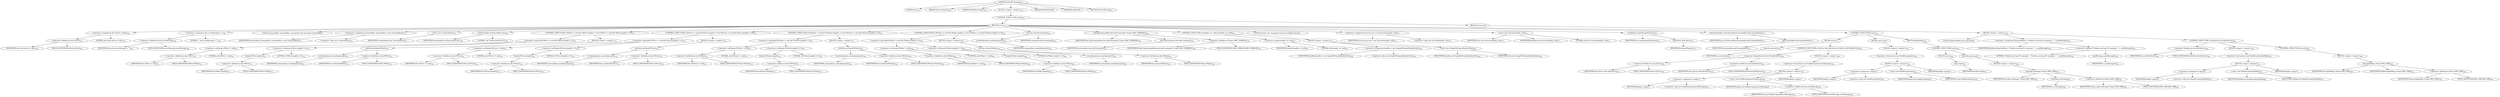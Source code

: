 digraph "execP4Command" {  
"256" [label = <(METHOD,execP4Command)<SUB>242</SUB>> ]
"31" [label = <(PARAM,this)<SUB>242</SUB>> ]
"257" [label = <(PARAM,String command)<SUB>242</SUB>> ]
"34" [label = <(PARAM,P4Handler handler)<SUB>242</SUB>> ]
"258" [label = <(BLOCK,&lt;empty&gt;,&lt;empty&gt;)<SUB>242</SUB>> ]
"259" [label = <(CONTROL_STRUCTURE,try,try)<SUB>243</SUB>> ]
"260" [label = <(BLOCK,try,try)<SUB>243</SUB>> ]
"261" [label = <(&lt;operator&gt;.assignment,this.inError = false)<SUB>245</SUB>> ]
"262" [label = <(&lt;operator&gt;.fieldAccess,this.inError)<SUB>245</SUB>> ]
"263" [label = <(IDENTIFIER,this,this.inError = false)<SUB>245</SUB>> ]
"264" [label = <(FIELD_IDENTIFIER,inError,inError)<SUB>245</SUB>> ]
"265" [label = <(LITERAL,false,this.inError = false)<SUB>245</SUB>> ]
"266" [label = <(&lt;operator&gt;.assignment,this.errorMessage = &quot;&quot;)<SUB>246</SUB>> ]
"267" [label = <(&lt;operator&gt;.fieldAccess,this.errorMessage)<SUB>246</SUB>> ]
"268" [label = <(IDENTIFIER,this,this.errorMessage = &quot;&quot;)<SUB>246</SUB>> ]
"269" [label = <(FIELD_IDENTIFIER,errorMessage,errorMessage)<SUB>246</SUB>> ]
"270" [label = <(LITERAL,&quot;&quot;,this.errorMessage = &quot;&quot;)<SUB>246</SUB>> ]
"29" [label = <(LOCAL,Commandline commandline: org.apache.tools.ant.types.Commandline)> ]
"271" [label = <(&lt;operator&gt;.assignment,Commandline commandline = new Commandline())<SUB>247</SUB>> ]
"272" [label = <(IDENTIFIER,commandline,Commandline commandline = new Commandline())<SUB>247</SUB>> ]
"273" [label = <(&lt;operator&gt;.alloc,new Commandline())<SUB>247</SUB>> ]
"274" [label = <(&lt;init&gt;,new Commandline())<SUB>247</SUB>> ]
"28" [label = <(IDENTIFIER,commandline,new Commandline())<SUB>247</SUB>> ]
"275" [label = <(setExecutable,setExecutable(&quot;p4&quot;))<SUB>248</SUB>> ]
"276" [label = <(IDENTIFIER,commandline,setExecutable(&quot;p4&quot;))<SUB>248</SUB>> ]
"277" [label = <(LITERAL,&quot;p4&quot;,setExecutable(&quot;p4&quot;))<SUB>248</SUB>> ]
"278" [label = <(CONTROL_STRUCTURE,if (P4Port != null &amp;&amp; P4Port.length() != 0),if (P4Port != null &amp;&amp; P4Port.length() != 0))<SUB>251</SUB>> ]
"279" [label = <(&lt;operator&gt;.logicalAnd,P4Port != null &amp;&amp; P4Port.length() != 0)<SUB>251</SUB>> ]
"280" [label = <(&lt;operator&gt;.notEquals,P4Port != null)<SUB>251</SUB>> ]
"281" [label = <(&lt;operator&gt;.fieldAccess,this.P4Port)<SUB>251</SUB>> ]
"282" [label = <(IDENTIFIER,this,P4Port != null)<SUB>251</SUB>> ]
"283" [label = <(FIELD_IDENTIFIER,P4Port,P4Port)<SUB>251</SUB>> ]
"284" [label = <(LITERAL,null,P4Port != null)<SUB>251</SUB>> ]
"285" [label = <(&lt;operator&gt;.notEquals,P4Port.length() != 0)<SUB>251</SUB>> ]
"286" [label = <(length,P4Port.length())<SUB>251</SUB>> ]
"287" [label = <(&lt;operator&gt;.fieldAccess,this.P4Port)<SUB>251</SUB>> ]
"288" [label = <(IDENTIFIER,this,P4Port.length())<SUB>251</SUB>> ]
"289" [label = <(FIELD_IDENTIFIER,P4Port,P4Port)<SUB>251</SUB>> ]
"290" [label = <(LITERAL,0,P4Port.length() != 0)<SUB>251</SUB>> ]
"291" [label = <(BLOCK,&lt;empty&gt;,&lt;empty&gt;)<SUB>251</SUB>> ]
"292" [label = <(setValue,setValue(P4Port))<SUB>252</SUB>> ]
"293" [label = <(createArgument,createArgument())<SUB>252</SUB>> ]
"294" [label = <(IDENTIFIER,commandline,createArgument())<SUB>252</SUB>> ]
"295" [label = <(&lt;operator&gt;.fieldAccess,this.P4Port)<SUB>252</SUB>> ]
"296" [label = <(IDENTIFIER,this,setValue(P4Port))<SUB>252</SUB>> ]
"297" [label = <(FIELD_IDENTIFIER,P4Port,P4Port)<SUB>252</SUB>> ]
"298" [label = <(CONTROL_STRUCTURE,if (P4User != null &amp;&amp; P4User.length() != 0),if (P4User != null &amp;&amp; P4User.length() != 0))<SUB>254</SUB>> ]
"299" [label = <(&lt;operator&gt;.logicalAnd,P4User != null &amp;&amp; P4User.length() != 0)<SUB>254</SUB>> ]
"300" [label = <(&lt;operator&gt;.notEquals,P4User != null)<SUB>254</SUB>> ]
"301" [label = <(&lt;operator&gt;.fieldAccess,this.P4User)<SUB>254</SUB>> ]
"302" [label = <(IDENTIFIER,this,P4User != null)<SUB>254</SUB>> ]
"303" [label = <(FIELD_IDENTIFIER,P4User,P4User)<SUB>254</SUB>> ]
"304" [label = <(LITERAL,null,P4User != null)<SUB>254</SUB>> ]
"305" [label = <(&lt;operator&gt;.notEquals,P4User.length() != 0)<SUB>254</SUB>> ]
"306" [label = <(length,P4User.length())<SUB>254</SUB>> ]
"307" [label = <(&lt;operator&gt;.fieldAccess,this.P4User)<SUB>254</SUB>> ]
"308" [label = <(IDENTIFIER,this,P4User.length())<SUB>254</SUB>> ]
"309" [label = <(FIELD_IDENTIFIER,P4User,P4User)<SUB>254</SUB>> ]
"310" [label = <(LITERAL,0,P4User.length() != 0)<SUB>254</SUB>> ]
"311" [label = <(BLOCK,&lt;empty&gt;,&lt;empty&gt;)<SUB>254</SUB>> ]
"312" [label = <(setValue,setValue(P4User))<SUB>255</SUB>> ]
"313" [label = <(createArgument,createArgument())<SUB>255</SUB>> ]
"314" [label = <(IDENTIFIER,commandline,createArgument())<SUB>255</SUB>> ]
"315" [label = <(&lt;operator&gt;.fieldAccess,this.P4User)<SUB>255</SUB>> ]
"316" [label = <(IDENTIFIER,this,setValue(P4User))<SUB>255</SUB>> ]
"317" [label = <(FIELD_IDENTIFIER,P4User,P4User)<SUB>255</SUB>> ]
"318" [label = <(CONTROL_STRUCTURE,if (P4Client != null &amp;&amp; P4Client.length() != 0),if (P4Client != null &amp;&amp; P4Client.length() != 0))<SUB>257</SUB>> ]
"319" [label = <(&lt;operator&gt;.logicalAnd,P4Client != null &amp;&amp; P4Client.length() != 0)<SUB>257</SUB>> ]
"320" [label = <(&lt;operator&gt;.notEquals,P4Client != null)<SUB>257</SUB>> ]
"321" [label = <(&lt;operator&gt;.fieldAccess,this.P4Client)<SUB>257</SUB>> ]
"322" [label = <(IDENTIFIER,this,P4Client != null)<SUB>257</SUB>> ]
"323" [label = <(FIELD_IDENTIFIER,P4Client,P4Client)<SUB>257</SUB>> ]
"324" [label = <(LITERAL,null,P4Client != null)<SUB>257</SUB>> ]
"325" [label = <(&lt;operator&gt;.notEquals,P4Client.length() != 0)<SUB>257</SUB>> ]
"326" [label = <(length,P4Client.length())<SUB>257</SUB>> ]
"327" [label = <(&lt;operator&gt;.fieldAccess,this.P4Client)<SUB>257</SUB>> ]
"328" [label = <(IDENTIFIER,this,P4Client.length())<SUB>257</SUB>> ]
"329" [label = <(FIELD_IDENTIFIER,P4Client,P4Client)<SUB>257</SUB>> ]
"330" [label = <(LITERAL,0,P4Client.length() != 0)<SUB>257</SUB>> ]
"331" [label = <(BLOCK,&lt;empty&gt;,&lt;empty&gt;)<SUB>257</SUB>> ]
"332" [label = <(setValue,setValue(P4Client))<SUB>258</SUB>> ]
"333" [label = <(createArgument,createArgument())<SUB>258</SUB>> ]
"334" [label = <(IDENTIFIER,commandline,createArgument())<SUB>258</SUB>> ]
"335" [label = <(&lt;operator&gt;.fieldAccess,this.P4Client)<SUB>258</SUB>> ]
"336" [label = <(IDENTIFIER,this,setValue(P4Client))<SUB>258</SUB>> ]
"337" [label = <(FIELD_IDENTIFIER,P4Client,P4Client)<SUB>258</SUB>> ]
"338" [label = <(CONTROL_STRUCTURE,if (P4Opts != null &amp;&amp; P4Opts.length() != 0),if (P4Opts != null &amp;&amp; P4Opts.length() != 0))<SUB>260</SUB>> ]
"339" [label = <(&lt;operator&gt;.logicalAnd,P4Opts != null &amp;&amp; P4Opts.length() != 0)<SUB>260</SUB>> ]
"340" [label = <(&lt;operator&gt;.notEquals,P4Opts != null)<SUB>260</SUB>> ]
"341" [label = <(&lt;operator&gt;.fieldAccess,this.P4Opts)<SUB>260</SUB>> ]
"342" [label = <(IDENTIFIER,this,P4Opts != null)<SUB>260</SUB>> ]
"343" [label = <(FIELD_IDENTIFIER,P4Opts,P4Opts)<SUB>260</SUB>> ]
"344" [label = <(LITERAL,null,P4Opts != null)<SUB>260</SUB>> ]
"345" [label = <(&lt;operator&gt;.notEquals,P4Opts.length() != 0)<SUB>260</SUB>> ]
"346" [label = <(length,P4Opts.length())<SUB>260</SUB>> ]
"347" [label = <(&lt;operator&gt;.fieldAccess,this.P4Opts)<SUB>260</SUB>> ]
"348" [label = <(IDENTIFIER,this,P4Opts.length())<SUB>260</SUB>> ]
"349" [label = <(FIELD_IDENTIFIER,P4Opts,P4Opts)<SUB>260</SUB>> ]
"350" [label = <(LITERAL,0,P4Opts.length() != 0)<SUB>260</SUB>> ]
"351" [label = <(BLOCK,&lt;empty&gt;,&lt;empty&gt;)<SUB>260</SUB>> ]
"352" [label = <(setLine,setLine(P4Opts))<SUB>261</SUB>> ]
"353" [label = <(createArgument,createArgument())<SUB>261</SUB>> ]
"354" [label = <(IDENTIFIER,commandline,createArgument())<SUB>261</SUB>> ]
"355" [label = <(&lt;operator&gt;.fieldAccess,this.P4Opts)<SUB>261</SUB>> ]
"356" [label = <(IDENTIFIER,this,setLine(P4Opts))<SUB>261</SUB>> ]
"357" [label = <(FIELD_IDENTIFIER,P4Opts,P4Opts)<SUB>261</SUB>> ]
"358" [label = <(setLine,setLine(command))<SUB>263</SUB>> ]
"359" [label = <(createArgument,createArgument())<SUB>263</SUB>> ]
"360" [label = <(IDENTIFIER,commandline,createArgument())<SUB>263</SUB>> ]
"361" [label = <(IDENTIFIER,command,setLine(command))<SUB>263</SUB>> ]
"362" [label = <(log,log(commandline.describeCommand(), Project.MSG_VERBOSE))<SUB>265</SUB>> ]
"30" [label = <(IDENTIFIER,this,log(commandline.describeCommand(), Project.MSG_VERBOSE))<SUB>265</SUB>> ]
"363" [label = <(describeCommand,describeCommand())<SUB>265</SUB>> ]
"364" [label = <(IDENTIFIER,commandline,describeCommand())<SUB>265</SUB>> ]
"365" [label = <(&lt;operator&gt;.fieldAccess,Project.MSG_VERBOSE)<SUB>265</SUB>> ]
"366" [label = <(IDENTIFIER,Project,log(commandline.describeCommand(), Project.MSG_VERBOSE))<SUB>265</SUB>> ]
"367" [label = <(FIELD_IDENTIFIER,MSG_VERBOSE,MSG_VERBOSE)<SUB>265</SUB>> ]
"368" [label = <(CONTROL_STRUCTURE,if (handler == null),if (handler == null))<SUB>267</SUB>> ]
"369" [label = <(&lt;operator&gt;.equals,handler == null)<SUB>267</SUB>> ]
"370" [label = <(IDENTIFIER,handler,handler == null)<SUB>267</SUB>> ]
"371" [label = <(LITERAL,null,handler == null)<SUB>267</SUB>> ]
"372" [label = <(BLOCK,&lt;empty&gt;,&lt;empty&gt;)<SUB>267</SUB>> ]
"373" [label = <(&lt;operator&gt;.assignment,handler = new SimpleP4OutputHandler(this))<SUB>268</SUB>> ]
"374" [label = <(IDENTIFIER,handler,handler = new SimpleP4OutputHandler(this))<SUB>268</SUB>> ]
"375" [label = <(&lt;operator&gt;.alloc,new SimpleP4OutputHandler(this))<SUB>268</SUB>> ]
"376" [label = <(&lt;init&gt;,new SimpleP4OutputHandler(this))<SUB>268</SUB>> ]
"33" [label = <(IDENTIFIER,handler,new SimpleP4OutputHandler(this))<SUB>268</SUB>> ]
"32" [label = <(IDENTIFIER,this,new SimpleP4OutputHandler(this))<SUB>268</SUB>> ]
"36" [label = <(LOCAL,Execute exe: org.apache.tools.ant.taskdefs.Execute)> ]
"377" [label = <(&lt;operator&gt;.assignment,Execute exe = new Execute(handler, null))<SUB>271</SUB>> ]
"378" [label = <(IDENTIFIER,exe,Execute exe = new Execute(handler, null))<SUB>271</SUB>> ]
"379" [label = <(&lt;operator&gt;.alloc,new Execute(handler, null))<SUB>271</SUB>> ]
"380" [label = <(&lt;init&gt;,new Execute(handler, null))<SUB>271</SUB>> ]
"35" [label = <(IDENTIFIER,exe,new Execute(handler, null))<SUB>271</SUB>> ]
"381" [label = <(IDENTIFIER,handler,new Execute(handler, null))<SUB>271</SUB>> ]
"382" [label = <(LITERAL,null,new Execute(handler, null))<SUB>271</SUB>> ]
"383" [label = <(setAntRun,setAntRun(getProject()))<SUB>273</SUB>> ]
"384" [label = <(IDENTIFIER,exe,setAntRun(getProject()))<SUB>273</SUB>> ]
"385" [label = <(getProject,getProject())<SUB>273</SUB>> ]
"37" [label = <(IDENTIFIER,this,getProject())<SUB>273</SUB>> ]
"386" [label = <(setCommandline,setCommandline(commandline.getCommandline()))<SUB>275</SUB>> ]
"387" [label = <(IDENTIFIER,exe,setCommandline(commandline.getCommandline()))<SUB>275</SUB>> ]
"388" [label = <(getCommandline,getCommandline())<SUB>275</SUB>> ]
"389" [label = <(IDENTIFIER,commandline,getCommandline())<SUB>275</SUB>> ]
"390" [label = <(CONTROL_STRUCTURE,try,try)<SUB>277</SUB>> ]
"391" [label = <(BLOCK,try,try)<SUB>277</SUB>> ]
"392" [label = <(execute,execute())<SUB>278</SUB>> ]
"393" [label = <(IDENTIFIER,exe,execute())<SUB>278</SUB>> ]
"394" [label = <(CONTROL_STRUCTURE,if (inError &amp;&amp; failOnError),if (inError &amp;&amp; failOnError))<SUB>280</SUB>> ]
"395" [label = <(&lt;operator&gt;.logicalAnd,inError &amp;&amp; failOnError)<SUB>280</SUB>> ]
"396" [label = <(&lt;operator&gt;.fieldAccess,this.inError)<SUB>280</SUB>> ]
"397" [label = <(IDENTIFIER,this,inError &amp;&amp; failOnError)<SUB>280</SUB>> ]
"398" [label = <(FIELD_IDENTIFIER,inError,inError)<SUB>280</SUB>> ]
"399" [label = <(&lt;operator&gt;.fieldAccess,this.failOnError)<SUB>280</SUB>> ]
"400" [label = <(IDENTIFIER,this,inError &amp;&amp; failOnError)<SUB>280</SUB>> ]
"401" [label = <(FIELD_IDENTIFIER,failOnError,failOnError)<SUB>280</SUB>> ]
"402" [label = <(BLOCK,&lt;empty&gt;,&lt;empty&gt;)<SUB>280</SUB>> ]
"403" [label = <(&lt;operator&gt;.throw,throw new BuildException(errorMessage);)<SUB>281</SUB>> ]
"404" [label = <(BLOCK,&lt;empty&gt;,&lt;empty&gt;)<SUB>281</SUB>> ]
"405" [label = <(&lt;operator&gt;.assignment,&lt;empty&gt;)> ]
"406" [label = <(IDENTIFIER,$obj4,&lt;empty&gt;)> ]
"407" [label = <(&lt;operator&gt;.alloc,new BuildException(errorMessage))<SUB>281</SUB>> ]
"408" [label = <(&lt;init&gt;,new BuildException(errorMessage))<SUB>281</SUB>> ]
"409" [label = <(IDENTIFIER,$obj4,new BuildException(errorMessage))> ]
"410" [label = <(&lt;operator&gt;.fieldAccess,this.errorMessage)<SUB>281</SUB>> ]
"411" [label = <(IDENTIFIER,this,new BuildException(errorMessage))<SUB>281</SUB>> ]
"412" [label = <(FIELD_IDENTIFIER,errorMessage,errorMessage)<SUB>281</SUB>> ]
"413" [label = <(IDENTIFIER,$obj4,&lt;empty&gt;)> ]
"414" [label = <(BLOCK,catch,catch)> ]
"415" [label = <(BLOCK,&lt;empty&gt;,&lt;empty&gt;)<SUB>283</SUB>> ]
"416" [label = <(&lt;operator&gt;.throw,throw new BuildException(e);)<SUB>284</SUB>> ]
"417" [label = <(BLOCK,&lt;empty&gt;,&lt;empty&gt;)<SUB>284</SUB>> ]
"418" [label = <(&lt;operator&gt;.assignment,&lt;empty&gt;)> ]
"419" [label = <(IDENTIFIER,$obj5,&lt;empty&gt;)> ]
"420" [label = <(&lt;operator&gt;.alloc,new BuildException(e))<SUB>284</SUB>> ]
"421" [label = <(&lt;init&gt;,new BuildException(e))<SUB>284</SUB>> ]
"422" [label = <(IDENTIFIER,$obj5,new BuildException(e))> ]
"423" [label = <(IDENTIFIER,e,new BuildException(e))<SUB>284</SUB>> ]
"424" [label = <(IDENTIFIER,$obj5,&lt;empty&gt;)> ]
"425" [label = <(BLOCK,finally,finally)<SUB>285</SUB>> ]
"426" [label = <(CONTROL_STRUCTURE,try,try)<SUB>286</SUB>> ]
"427" [label = <(BLOCK,try,try)<SUB>286</SUB>> ]
"428" [label = <(stop,stop())<SUB>287</SUB>> ]
"429" [label = <(IDENTIFIER,handler,stop())<SUB>287</SUB>> ]
"430" [label = <(BLOCK,catch,catch)> ]
"431" [label = <(BLOCK,&lt;empty&gt;,&lt;empty&gt;)<SUB>288</SUB>> ]
"432" [label = <(log,log(e.toString(), Project.MSG_ERR))<SUB>289</SUB>> ]
"38" [label = <(IDENTIFIER,this,log(e.toString(), Project.MSG_ERR))<SUB>289</SUB>> ]
"433" [label = <(toString,e.toString())<SUB>289</SUB>> ]
"434" [label = <(IDENTIFIER,e,e.toString())<SUB>289</SUB>> ]
"435" [label = <(&lt;operator&gt;.fieldAccess,Project.MSG_ERR)<SUB>289</SUB>> ]
"436" [label = <(IDENTIFIER,Project,log(e.toString(), Project.MSG_ERR))<SUB>289</SUB>> ]
"437" [label = <(FIELD_IDENTIFIER,MSG_ERR,MSG_ERR)<SUB>289</SUB>> ]
"438" [label = <(BLOCK,catch,catch)> ]
"439" [label = <(BLOCK,&lt;empty&gt;,&lt;empty&gt;)<SUB>294</SUB>> ]
"440" [label = <(LOCAL,String failMsg: java.lang.String)> ]
"441" [label = <(&lt;operator&gt;.assignment,String failMsg = &quot;Problem exec'ing P4 command: &quot; + e.getMessage())<SUB>295</SUB>> ]
"442" [label = <(IDENTIFIER,failMsg,String failMsg = &quot;Problem exec'ing P4 command: &quot; + e.getMessage())<SUB>295</SUB>> ]
"443" [label = <(&lt;operator&gt;.addition,&quot;Problem exec'ing P4 command: &quot; + e.getMessage())<SUB>295</SUB>> ]
"444" [label = <(LITERAL,&quot;Problem exec'ing P4 command: &quot;,&quot;Problem exec'ing P4 command: &quot; + e.getMessage())<SUB>295</SUB>> ]
"445" [label = <(getMessage,e.getMessage())<SUB>295</SUB>> ]
"446" [label = <(IDENTIFIER,e,e.getMessage())<SUB>295</SUB>> ]
"447" [label = <(CONTROL_STRUCTURE,if (failOnError),if (failOnError))<SUB>296</SUB>> ]
"448" [label = <(&lt;operator&gt;.fieldAccess,this.failOnError)<SUB>296</SUB>> ]
"449" [label = <(IDENTIFIER,this,if (failOnError))<SUB>296</SUB>> ]
"450" [label = <(FIELD_IDENTIFIER,failOnError,failOnError)<SUB>296</SUB>> ]
"451" [label = <(BLOCK,&lt;empty&gt;,&lt;empty&gt;)<SUB>296</SUB>> ]
"452" [label = <(&lt;operator&gt;.throw,throw new BuildException(failMsg);)<SUB>297</SUB>> ]
"453" [label = <(BLOCK,&lt;empty&gt;,&lt;empty&gt;)<SUB>297</SUB>> ]
"454" [label = <(&lt;operator&gt;.assignment,&lt;empty&gt;)> ]
"455" [label = <(IDENTIFIER,$obj6,&lt;empty&gt;)> ]
"456" [label = <(&lt;operator&gt;.alloc,new BuildException(failMsg))<SUB>297</SUB>> ]
"457" [label = <(&lt;init&gt;,new BuildException(failMsg))<SUB>297</SUB>> ]
"458" [label = <(IDENTIFIER,$obj6,new BuildException(failMsg))> ]
"459" [label = <(IDENTIFIER,failMsg,new BuildException(failMsg))<SUB>297</SUB>> ]
"460" [label = <(IDENTIFIER,$obj6,&lt;empty&gt;)> ]
"461" [label = <(CONTROL_STRUCTURE,else,else)<SUB>298</SUB>> ]
"462" [label = <(BLOCK,&lt;empty&gt;,&lt;empty&gt;)<SUB>298</SUB>> ]
"463" [label = <(log,log(failMsg, Project.MSG_ERR))<SUB>299</SUB>> ]
"39" [label = <(IDENTIFIER,this,log(failMsg, Project.MSG_ERR))<SUB>299</SUB>> ]
"464" [label = <(IDENTIFIER,failMsg,log(failMsg, Project.MSG_ERR))<SUB>299</SUB>> ]
"465" [label = <(&lt;operator&gt;.fieldAccess,Project.MSG_ERR)<SUB>299</SUB>> ]
"466" [label = <(IDENTIFIER,Project,log(failMsg, Project.MSG_ERR))<SUB>299</SUB>> ]
"467" [label = <(FIELD_IDENTIFIER,MSG_ERR,MSG_ERR)<SUB>299</SUB>> ]
"468" [label = <(MODIFIER,PROTECTED)> ]
"469" [label = <(MODIFIER,VIRTUAL)> ]
"470" [label = <(METHOD_RETURN,void)<SUB>242</SUB>> ]
  "256" -> "31" 
  "256" -> "257" 
  "256" -> "34" 
  "256" -> "258" 
  "256" -> "468" 
  "256" -> "469" 
  "256" -> "470" 
  "258" -> "259" 
  "259" -> "260" 
  "259" -> "438" 
  "260" -> "261" 
  "260" -> "266" 
  "260" -> "29" 
  "260" -> "271" 
  "260" -> "274" 
  "260" -> "275" 
  "260" -> "278" 
  "260" -> "298" 
  "260" -> "318" 
  "260" -> "338" 
  "260" -> "358" 
  "260" -> "362" 
  "260" -> "368" 
  "260" -> "36" 
  "260" -> "377" 
  "260" -> "380" 
  "260" -> "383" 
  "260" -> "386" 
  "260" -> "390" 
  "261" -> "262" 
  "261" -> "265" 
  "262" -> "263" 
  "262" -> "264" 
  "266" -> "267" 
  "266" -> "270" 
  "267" -> "268" 
  "267" -> "269" 
  "271" -> "272" 
  "271" -> "273" 
  "274" -> "28" 
  "275" -> "276" 
  "275" -> "277" 
  "278" -> "279" 
  "278" -> "291" 
  "279" -> "280" 
  "279" -> "285" 
  "280" -> "281" 
  "280" -> "284" 
  "281" -> "282" 
  "281" -> "283" 
  "285" -> "286" 
  "285" -> "290" 
  "286" -> "287" 
  "287" -> "288" 
  "287" -> "289" 
  "291" -> "292" 
  "292" -> "293" 
  "292" -> "295" 
  "293" -> "294" 
  "295" -> "296" 
  "295" -> "297" 
  "298" -> "299" 
  "298" -> "311" 
  "299" -> "300" 
  "299" -> "305" 
  "300" -> "301" 
  "300" -> "304" 
  "301" -> "302" 
  "301" -> "303" 
  "305" -> "306" 
  "305" -> "310" 
  "306" -> "307" 
  "307" -> "308" 
  "307" -> "309" 
  "311" -> "312" 
  "312" -> "313" 
  "312" -> "315" 
  "313" -> "314" 
  "315" -> "316" 
  "315" -> "317" 
  "318" -> "319" 
  "318" -> "331" 
  "319" -> "320" 
  "319" -> "325" 
  "320" -> "321" 
  "320" -> "324" 
  "321" -> "322" 
  "321" -> "323" 
  "325" -> "326" 
  "325" -> "330" 
  "326" -> "327" 
  "327" -> "328" 
  "327" -> "329" 
  "331" -> "332" 
  "332" -> "333" 
  "332" -> "335" 
  "333" -> "334" 
  "335" -> "336" 
  "335" -> "337" 
  "338" -> "339" 
  "338" -> "351" 
  "339" -> "340" 
  "339" -> "345" 
  "340" -> "341" 
  "340" -> "344" 
  "341" -> "342" 
  "341" -> "343" 
  "345" -> "346" 
  "345" -> "350" 
  "346" -> "347" 
  "347" -> "348" 
  "347" -> "349" 
  "351" -> "352" 
  "352" -> "353" 
  "352" -> "355" 
  "353" -> "354" 
  "355" -> "356" 
  "355" -> "357" 
  "358" -> "359" 
  "358" -> "361" 
  "359" -> "360" 
  "362" -> "30" 
  "362" -> "363" 
  "362" -> "365" 
  "363" -> "364" 
  "365" -> "366" 
  "365" -> "367" 
  "368" -> "369" 
  "368" -> "372" 
  "369" -> "370" 
  "369" -> "371" 
  "372" -> "373" 
  "372" -> "376" 
  "373" -> "374" 
  "373" -> "375" 
  "376" -> "33" 
  "376" -> "32" 
  "377" -> "378" 
  "377" -> "379" 
  "380" -> "35" 
  "380" -> "381" 
  "380" -> "382" 
  "383" -> "384" 
  "383" -> "385" 
  "385" -> "37" 
  "386" -> "387" 
  "386" -> "388" 
  "388" -> "389" 
  "390" -> "391" 
  "390" -> "414" 
  "390" -> "425" 
  "391" -> "392" 
  "391" -> "394" 
  "392" -> "393" 
  "394" -> "395" 
  "394" -> "402" 
  "395" -> "396" 
  "395" -> "399" 
  "396" -> "397" 
  "396" -> "398" 
  "399" -> "400" 
  "399" -> "401" 
  "402" -> "403" 
  "403" -> "404" 
  "404" -> "405" 
  "404" -> "408" 
  "404" -> "413" 
  "405" -> "406" 
  "405" -> "407" 
  "408" -> "409" 
  "408" -> "410" 
  "410" -> "411" 
  "410" -> "412" 
  "414" -> "415" 
  "415" -> "416" 
  "416" -> "417" 
  "417" -> "418" 
  "417" -> "421" 
  "417" -> "424" 
  "418" -> "419" 
  "418" -> "420" 
  "421" -> "422" 
  "421" -> "423" 
  "425" -> "426" 
  "426" -> "427" 
  "426" -> "430" 
  "427" -> "428" 
  "428" -> "429" 
  "430" -> "431" 
  "431" -> "432" 
  "432" -> "38" 
  "432" -> "433" 
  "432" -> "435" 
  "433" -> "434" 
  "435" -> "436" 
  "435" -> "437" 
  "438" -> "439" 
  "439" -> "440" 
  "439" -> "441" 
  "439" -> "447" 
  "441" -> "442" 
  "441" -> "443" 
  "443" -> "444" 
  "443" -> "445" 
  "445" -> "446" 
  "447" -> "448" 
  "447" -> "451" 
  "447" -> "461" 
  "448" -> "449" 
  "448" -> "450" 
  "451" -> "452" 
  "452" -> "453" 
  "453" -> "454" 
  "453" -> "457" 
  "453" -> "460" 
  "454" -> "455" 
  "454" -> "456" 
  "457" -> "458" 
  "457" -> "459" 
  "461" -> "462" 
  "462" -> "463" 
  "463" -> "39" 
  "463" -> "464" 
  "463" -> "465" 
  "465" -> "466" 
  "465" -> "467" 
}
